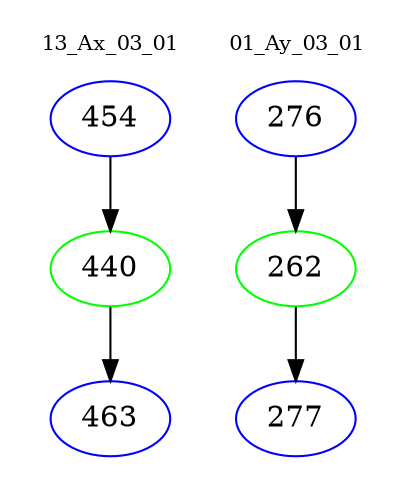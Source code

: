 digraph{
subgraph cluster_0 {
color = white
label = "13_Ax_03_01";
fontsize=10;
T0_454 [label="454", color="blue"]
T0_454 -> T0_440 [color="black"]
T0_440 [label="440", color="green"]
T0_440 -> T0_463 [color="black"]
T0_463 [label="463", color="blue"]
}
subgraph cluster_1 {
color = white
label = "01_Ay_03_01";
fontsize=10;
T1_276 [label="276", color="blue"]
T1_276 -> T1_262 [color="black"]
T1_262 [label="262", color="green"]
T1_262 -> T1_277 [color="black"]
T1_277 [label="277", color="blue"]
}
}
